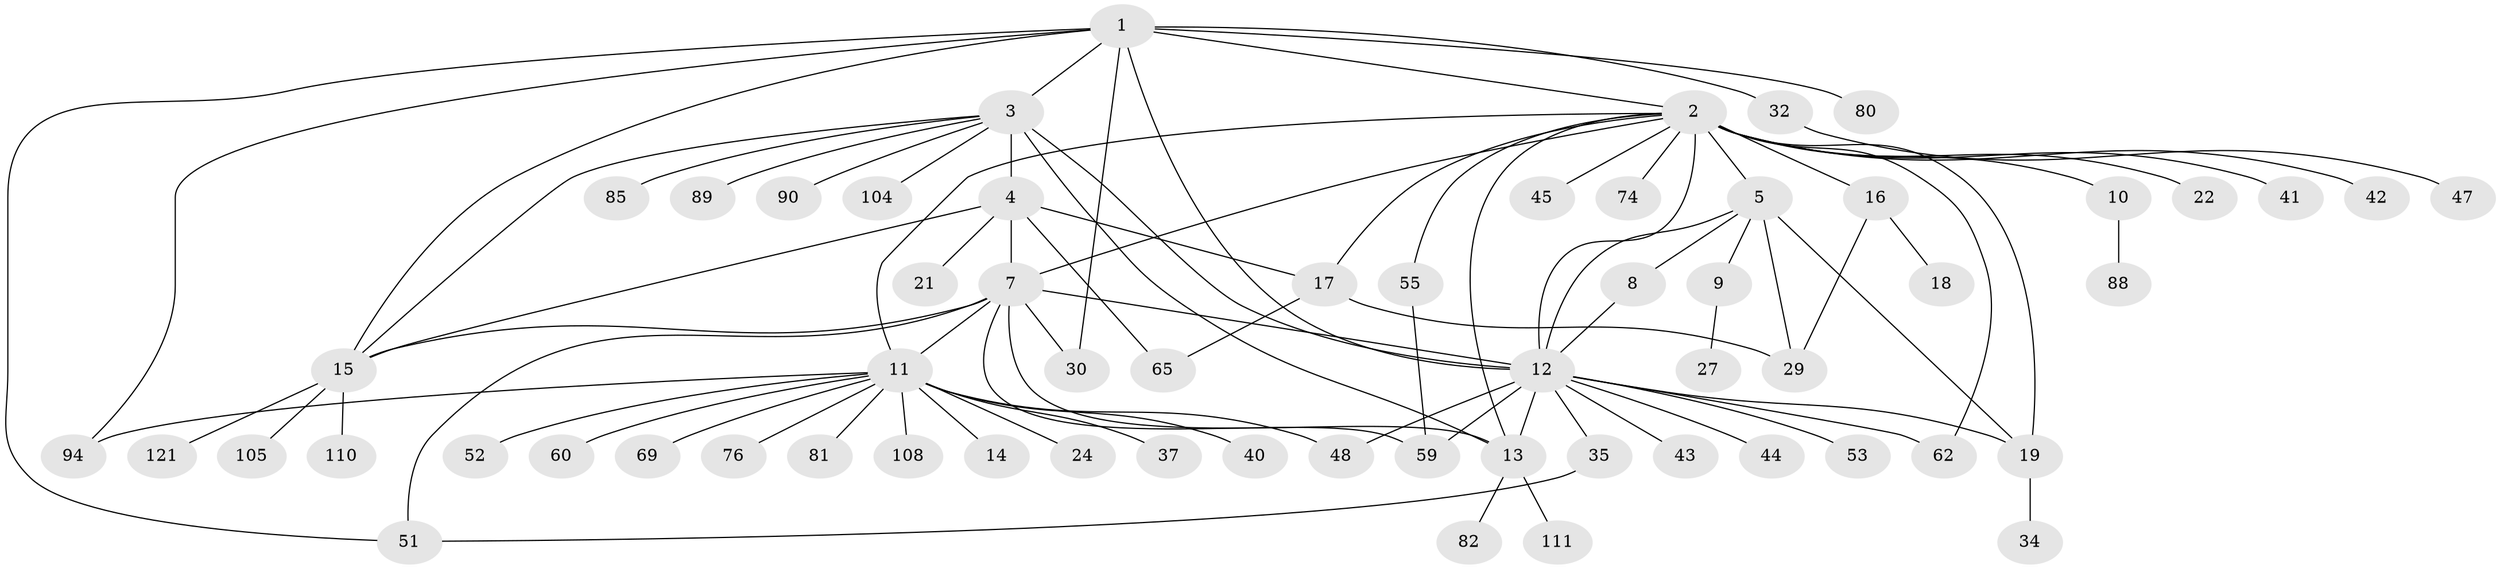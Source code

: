 // original degree distribution, {10: 0.016260162601626018, 17: 0.008130081300813009, 11: 0.016260162601626018, 6: 0.008130081300813009, 9: 0.016260162601626018, 1: 0.5203252032520326, 3: 0.07317073170731707, 2: 0.24390243902439024, 16: 0.008130081300813009, 7: 0.016260162601626018, 4: 0.04065040650406504, 8: 0.016260162601626018, 5: 0.016260162601626018}
// Generated by graph-tools (version 1.1) at 2025/14/03/09/25 04:14:45]
// undirected, 61 vertices, 87 edges
graph export_dot {
graph [start="1"]
  node [color=gray90,style=filled];
  1 [super="+66"];
  2 [super="+50+20"];
  3 [super="+23"];
  4;
  5 [super="+26+6+103+70+46"];
  7 [super="+49+31+120"];
  8 [super="+95"];
  9;
  10;
  11;
  12 [super="+38+33+25+75+83"];
  13 [super="+36+100"];
  14;
  15;
  16;
  17;
  18;
  19 [super="+93+28"];
  21;
  22 [super="+67"];
  24;
  27;
  29 [super="+73+98+119+63"];
  30 [super="+118"];
  32;
  34;
  35;
  37 [super="+56"];
  40 [super="+122"];
  41;
  42;
  43;
  44;
  45;
  47;
  48 [super="+71"];
  51 [super="+87+72"];
  52;
  53;
  55 [super="+68+107+117"];
  59 [super="+112+61"];
  60;
  62;
  65 [super="+101"];
  69;
  74 [super="+115"];
  76;
  80;
  81;
  82;
  85;
  88;
  89;
  90;
  94;
  104;
  105;
  108;
  110;
  111;
  121;
  1 -- 2;
  1 -- 3;
  1 -- 12;
  1 -- 15;
  1 -- 30;
  1 -- 32;
  1 -- 51;
  1 -- 80;
  1 -- 94;
  2 -- 5;
  2 -- 7;
  2 -- 10;
  2 -- 11;
  2 -- 16;
  2 -- 17;
  2 -- 22 [weight=2];
  2 -- 41;
  2 -- 42;
  2 -- 45;
  2 -- 62;
  2 -- 74;
  2 -- 13;
  2 -- 55;
  2 -- 19;
  2 -- 12;
  3 -- 4;
  3 -- 12 [weight=3];
  3 -- 13;
  3 -- 15;
  3 -- 85;
  3 -- 89;
  3 -- 90;
  3 -- 104;
  4 -- 7;
  4 -- 15;
  4 -- 17;
  4 -- 21;
  4 -- 65;
  5 -- 8;
  5 -- 9;
  5 -- 19;
  5 -- 29;
  5 -- 12;
  7 -- 30;
  7 -- 51;
  7 -- 59;
  7 -- 11 [weight=2];
  7 -- 15;
  7 -- 13;
  7 -- 12 [weight=2];
  8 -- 12;
  9 -- 27;
  10 -- 88;
  11 -- 14;
  11 -- 24;
  11 -- 37;
  11 -- 40;
  11 -- 52;
  11 -- 60;
  11 -- 69;
  11 -- 76;
  11 -- 81;
  11 -- 94;
  11 -- 108;
  11 -- 48;
  12 -- 44;
  12 -- 53;
  12 -- 59;
  12 -- 35;
  12 -- 62;
  12 -- 48;
  12 -- 43;
  12 -- 13;
  12 -- 19;
  13 -- 82;
  13 -- 111;
  15 -- 105;
  15 -- 110;
  15 -- 121;
  16 -- 18;
  16 -- 29;
  17 -- 65;
  17 -- 29;
  19 -- 34;
  32 -- 47;
  35 -- 51;
  55 -- 59;
}
